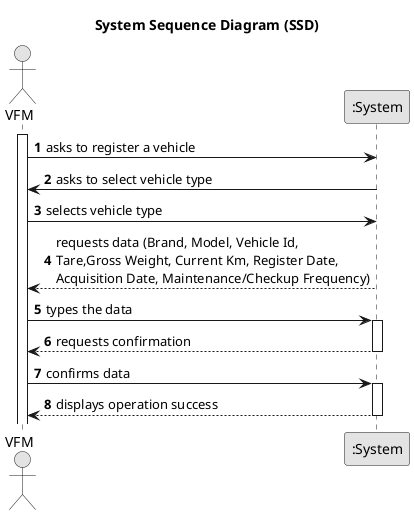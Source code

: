 @startuml
skinparam monochrome true
skinparam packageStyle rectangle
skinparam shadowing false

title System Sequence Diagram (SSD)

autonumber

actor "VFM" as Employee
participant ":System" as System

activate Employee

    Employee -> System : asks to register a vehicle

    System -> Employee : asks to select vehicle type

    Employee -> System : selects vehicle type

        System --> Employee : requests data (Brand, Model, Vehicle Id, \nTare,Gross Weight, Current Km, Register Date, \nAcquisition Date, Maintenance/Checkup Frequency)
    deactivate System

    Employee -> System : types the data
    activate System

        System --> Employee : requests confirmation
    deactivate System

    Employee -> System : confirms data
    activate System

        System --> Employee : displays operation success
    deactivate System

@enduml